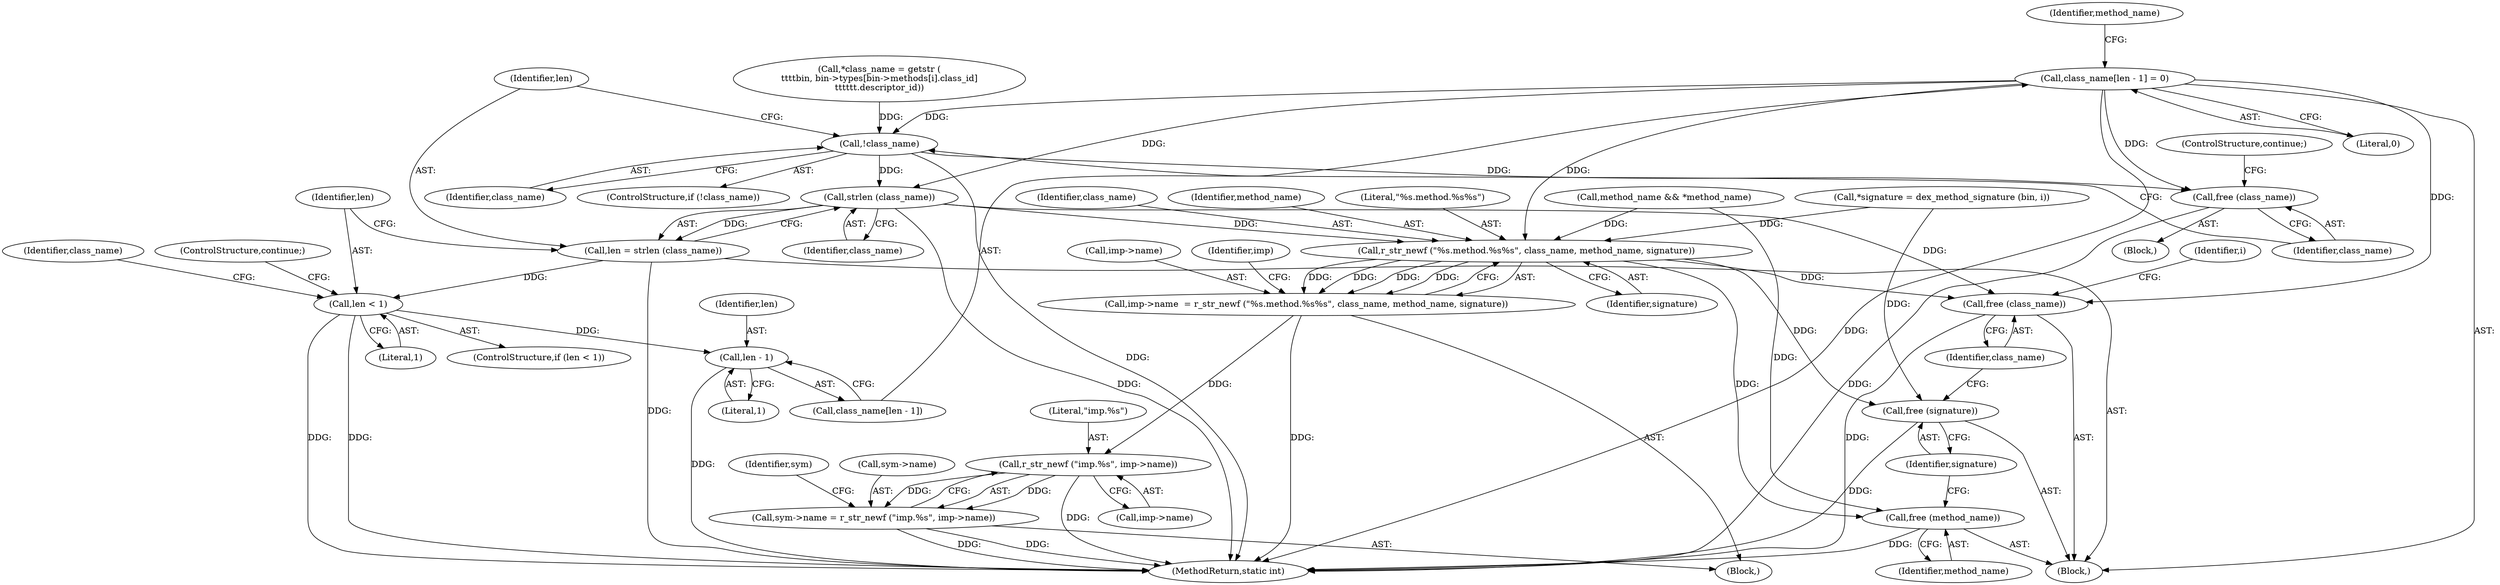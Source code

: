 digraph "0_radare2_ead645853a63bf83d8386702cad0cf23b31d7eeb@pointer" {
"1000474" [label="(Call,class_name[len - 1] = 0)"];
"1000458" [label="(Call,!class_name)"];
"1000461" [label="(Call,free (class_name))"];
"1000466" [label="(Call,strlen (class_name))"];
"1000464" [label="(Call,len = strlen (class_name))"];
"1000469" [label="(Call,len < 1)"];
"1000477" [label="(Call,len - 1)"];
"1000508" [label="(Call,r_str_newf (\"%s.method.%s%s\", class_name, method_name, signature))"];
"1000504" [label="(Call,imp->name  = r_str_newf (\"%s.method.%s%s\", class_name, method_name, signature))"];
"1000545" [label="(Call,r_str_newf (\"imp.%s\", imp->name))"];
"1000541" [label="(Call,sym->name = r_str_newf (\"imp.%s\", imp->name))"];
"1000607" [label="(Call,free (method_name))"];
"1000609" [label="(Call,free (signature))"];
"1000611" [label="(Call,free (class_name))"];
"1000440" [label="(Call,*class_name = getstr (\n\t\t\t\tbin, bin->types[bin->methods[i].class_id]\n\t\t\t\t\t\t.descriptor_id))"];
"1000477" [label="(Call,len - 1)"];
"1000476" [label="(Identifier,class_name)"];
"1000471" [label="(Literal,1)"];
"1000546" [label="(Literal,\"imp.%s\")"];
"1000512" [label="(Identifier,signature)"];
"1000465" [label="(Identifier,len)"];
"1000459" [label="(Identifier,class_name)"];
"1000473" [label="(ControlStructure,continue;)"];
"1000474" [label="(Call,class_name[len - 1] = 0)"];
"1000467" [label="(Identifier,class_name)"];
"1000498" [label="(Block,)"];
"1000541" [label="(Call,sym->name = r_str_newf (\"imp.%s\", imp->name))"];
"1000610" [label="(Identifier,signature)"];
"1000460" [label="(Block,)"];
"1000611" [label="(Call,free (class_name))"];
"1000552" [label="(Identifier,sym)"];
"1000609" [label="(Call,free (signature))"];
"1000480" [label="(Literal,0)"];
"1000505" [label="(Call,imp->name)"];
"1000542" [label="(Call,sym->name)"];
"1000464" [label="(Call,len = strlen (class_name))"];
"1000617" [label="(MethodReturn,static int)"];
"1000515" [label="(Identifier,imp)"];
"1000504" [label="(Call,imp->name  = r_str_newf (\"%s.method.%s%s\", class_name, method_name, signature))"];
"1000612" [label="(Identifier,class_name)"];
"1000510" [label="(Identifier,class_name)"];
"1000468" [label="(ControlStructure,if (len < 1))"];
"1000399" [label="(Identifier,i)"];
"1000470" [label="(Identifier,len)"];
"1000478" [label="(Identifier,len)"];
"1000458" [label="(Call,!class_name)"];
"1000457" [label="(ControlStructure,if (!class_name))"];
"1000547" [label="(Call,imp->name)"];
"1000461" [label="(Call,free (class_name))"];
"1000545" [label="(Call,r_str_newf (\"imp.%s\", imp->name))"];
"1000608" [label="(Identifier,method_name)"];
"1000479" [label="(Literal,1)"];
"1000469" [label="(Call,len < 1)"];
"1000463" [label="(ControlStructure,continue;)"];
"1000488" [label="(Call,*signature = dex_method_signature (bin, i))"];
"1000511" [label="(Identifier,method_name)"];
"1000509" [label="(Literal,\"%s.method.%s%s\")"];
"1000508" [label="(Call,r_str_newf (\"%s.method.%s%s\", class_name, method_name, signature))"];
"1000494" [label="(Call,method_name && *method_name)"];
"1000607" [label="(Call,free (method_name))"];
"1000483" [label="(Identifier,method_name)"];
"1000466" [label="(Call,strlen (class_name))"];
"1000400" [label="(Block,)"];
"1000462" [label="(Identifier,class_name)"];
"1000475" [label="(Call,class_name[len - 1])"];
"1000474" -> "1000400"  [label="AST: "];
"1000474" -> "1000480"  [label="CFG: "];
"1000475" -> "1000474"  [label="AST: "];
"1000480" -> "1000474"  [label="AST: "];
"1000483" -> "1000474"  [label="CFG: "];
"1000474" -> "1000617"  [label="DDG: "];
"1000474" -> "1000458"  [label="DDG: "];
"1000474" -> "1000461"  [label="DDG: "];
"1000474" -> "1000466"  [label="DDG: "];
"1000474" -> "1000508"  [label="DDG: "];
"1000474" -> "1000611"  [label="DDG: "];
"1000458" -> "1000457"  [label="AST: "];
"1000458" -> "1000459"  [label="CFG: "];
"1000459" -> "1000458"  [label="AST: "];
"1000462" -> "1000458"  [label="CFG: "];
"1000465" -> "1000458"  [label="CFG: "];
"1000458" -> "1000617"  [label="DDG: "];
"1000440" -> "1000458"  [label="DDG: "];
"1000458" -> "1000461"  [label="DDG: "];
"1000458" -> "1000466"  [label="DDG: "];
"1000461" -> "1000460"  [label="AST: "];
"1000461" -> "1000462"  [label="CFG: "];
"1000462" -> "1000461"  [label="AST: "];
"1000463" -> "1000461"  [label="CFG: "];
"1000461" -> "1000617"  [label="DDG: "];
"1000466" -> "1000464"  [label="AST: "];
"1000466" -> "1000467"  [label="CFG: "];
"1000467" -> "1000466"  [label="AST: "];
"1000464" -> "1000466"  [label="CFG: "];
"1000466" -> "1000617"  [label="DDG: "];
"1000466" -> "1000464"  [label="DDG: "];
"1000466" -> "1000508"  [label="DDG: "];
"1000466" -> "1000611"  [label="DDG: "];
"1000464" -> "1000400"  [label="AST: "];
"1000465" -> "1000464"  [label="AST: "];
"1000470" -> "1000464"  [label="CFG: "];
"1000464" -> "1000617"  [label="DDG: "];
"1000464" -> "1000469"  [label="DDG: "];
"1000469" -> "1000468"  [label="AST: "];
"1000469" -> "1000471"  [label="CFG: "];
"1000470" -> "1000469"  [label="AST: "];
"1000471" -> "1000469"  [label="AST: "];
"1000473" -> "1000469"  [label="CFG: "];
"1000476" -> "1000469"  [label="CFG: "];
"1000469" -> "1000617"  [label="DDG: "];
"1000469" -> "1000617"  [label="DDG: "];
"1000469" -> "1000477"  [label="DDG: "];
"1000477" -> "1000475"  [label="AST: "];
"1000477" -> "1000479"  [label="CFG: "];
"1000478" -> "1000477"  [label="AST: "];
"1000479" -> "1000477"  [label="AST: "];
"1000475" -> "1000477"  [label="CFG: "];
"1000477" -> "1000617"  [label="DDG: "];
"1000508" -> "1000504"  [label="AST: "];
"1000508" -> "1000512"  [label="CFG: "];
"1000509" -> "1000508"  [label="AST: "];
"1000510" -> "1000508"  [label="AST: "];
"1000511" -> "1000508"  [label="AST: "];
"1000512" -> "1000508"  [label="AST: "];
"1000504" -> "1000508"  [label="CFG: "];
"1000508" -> "1000504"  [label="DDG: "];
"1000508" -> "1000504"  [label="DDG: "];
"1000508" -> "1000504"  [label="DDG: "];
"1000508" -> "1000504"  [label="DDG: "];
"1000494" -> "1000508"  [label="DDG: "];
"1000488" -> "1000508"  [label="DDG: "];
"1000508" -> "1000607"  [label="DDG: "];
"1000508" -> "1000609"  [label="DDG: "];
"1000508" -> "1000611"  [label="DDG: "];
"1000504" -> "1000498"  [label="AST: "];
"1000505" -> "1000504"  [label="AST: "];
"1000515" -> "1000504"  [label="CFG: "];
"1000504" -> "1000617"  [label="DDG: "];
"1000504" -> "1000545"  [label="DDG: "];
"1000545" -> "1000541"  [label="AST: "];
"1000545" -> "1000547"  [label="CFG: "];
"1000546" -> "1000545"  [label="AST: "];
"1000547" -> "1000545"  [label="AST: "];
"1000541" -> "1000545"  [label="CFG: "];
"1000545" -> "1000617"  [label="DDG: "];
"1000545" -> "1000541"  [label="DDG: "];
"1000545" -> "1000541"  [label="DDG: "];
"1000541" -> "1000498"  [label="AST: "];
"1000542" -> "1000541"  [label="AST: "];
"1000552" -> "1000541"  [label="CFG: "];
"1000541" -> "1000617"  [label="DDG: "];
"1000541" -> "1000617"  [label="DDG: "];
"1000607" -> "1000400"  [label="AST: "];
"1000607" -> "1000608"  [label="CFG: "];
"1000608" -> "1000607"  [label="AST: "];
"1000610" -> "1000607"  [label="CFG: "];
"1000607" -> "1000617"  [label="DDG: "];
"1000494" -> "1000607"  [label="DDG: "];
"1000609" -> "1000400"  [label="AST: "];
"1000609" -> "1000610"  [label="CFG: "];
"1000610" -> "1000609"  [label="AST: "];
"1000612" -> "1000609"  [label="CFG: "];
"1000609" -> "1000617"  [label="DDG: "];
"1000488" -> "1000609"  [label="DDG: "];
"1000611" -> "1000400"  [label="AST: "];
"1000611" -> "1000612"  [label="CFG: "];
"1000612" -> "1000611"  [label="AST: "];
"1000399" -> "1000611"  [label="CFG: "];
"1000611" -> "1000617"  [label="DDG: "];
}
